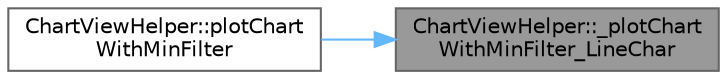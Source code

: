 digraph "ChartViewHelper::_plotChartWithMinFilter_LineChar"
{
 // LATEX_PDF_SIZE
  bgcolor="transparent";
  edge [fontname=Helvetica,fontsize=10,labelfontname=Helvetica,labelfontsize=10];
  node [fontname=Helvetica,fontsize=10,shape=box,height=0.2,width=0.4];
  rankdir="RL";
  Node1 [id="Node000001",label="ChartViewHelper::_plotChart\lWithMinFilter_LineChar",height=0.2,width=0.4,color="gray40", fillcolor="grey60", style="filled", fontcolor="black",tooltip="فیلتر پایین گذر برای حالت پیوسته"];
  Node1 -> Node2 [id="edge1_Node000001_Node000002",dir="back",color="steelblue1",style="solid",tooltip=" "];
  Node2 [id="Node000002",label="ChartViewHelper::plotChart\lWithMinFilter",height=0.2,width=0.4,color="grey40", fillcolor="white", style="filled",URL="$class_chart_view_helper.html#a0cc0a295341a58f0e634c3cc133b56af",tooltip="فیلترپایین گذر برای داه‌ها"];
}
